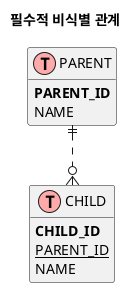 @startuml

title 필수적 비식별 관계

!define table(x) class x << (T,#FFAAAA) >>
!define primary_key(x) <b>x</b>
!define foreign_key(x) <u>x</u>
hide methods
hide stereotypes

table(PARENT) {
    primary_key(PARENT_ID)
    NAME
}

table(CHILD) {
    primary_key(CHILD_ID)
    foreign_key(PARENT_ID)
    NAME
}

PARENT ||..o{ CHILD

@enduml